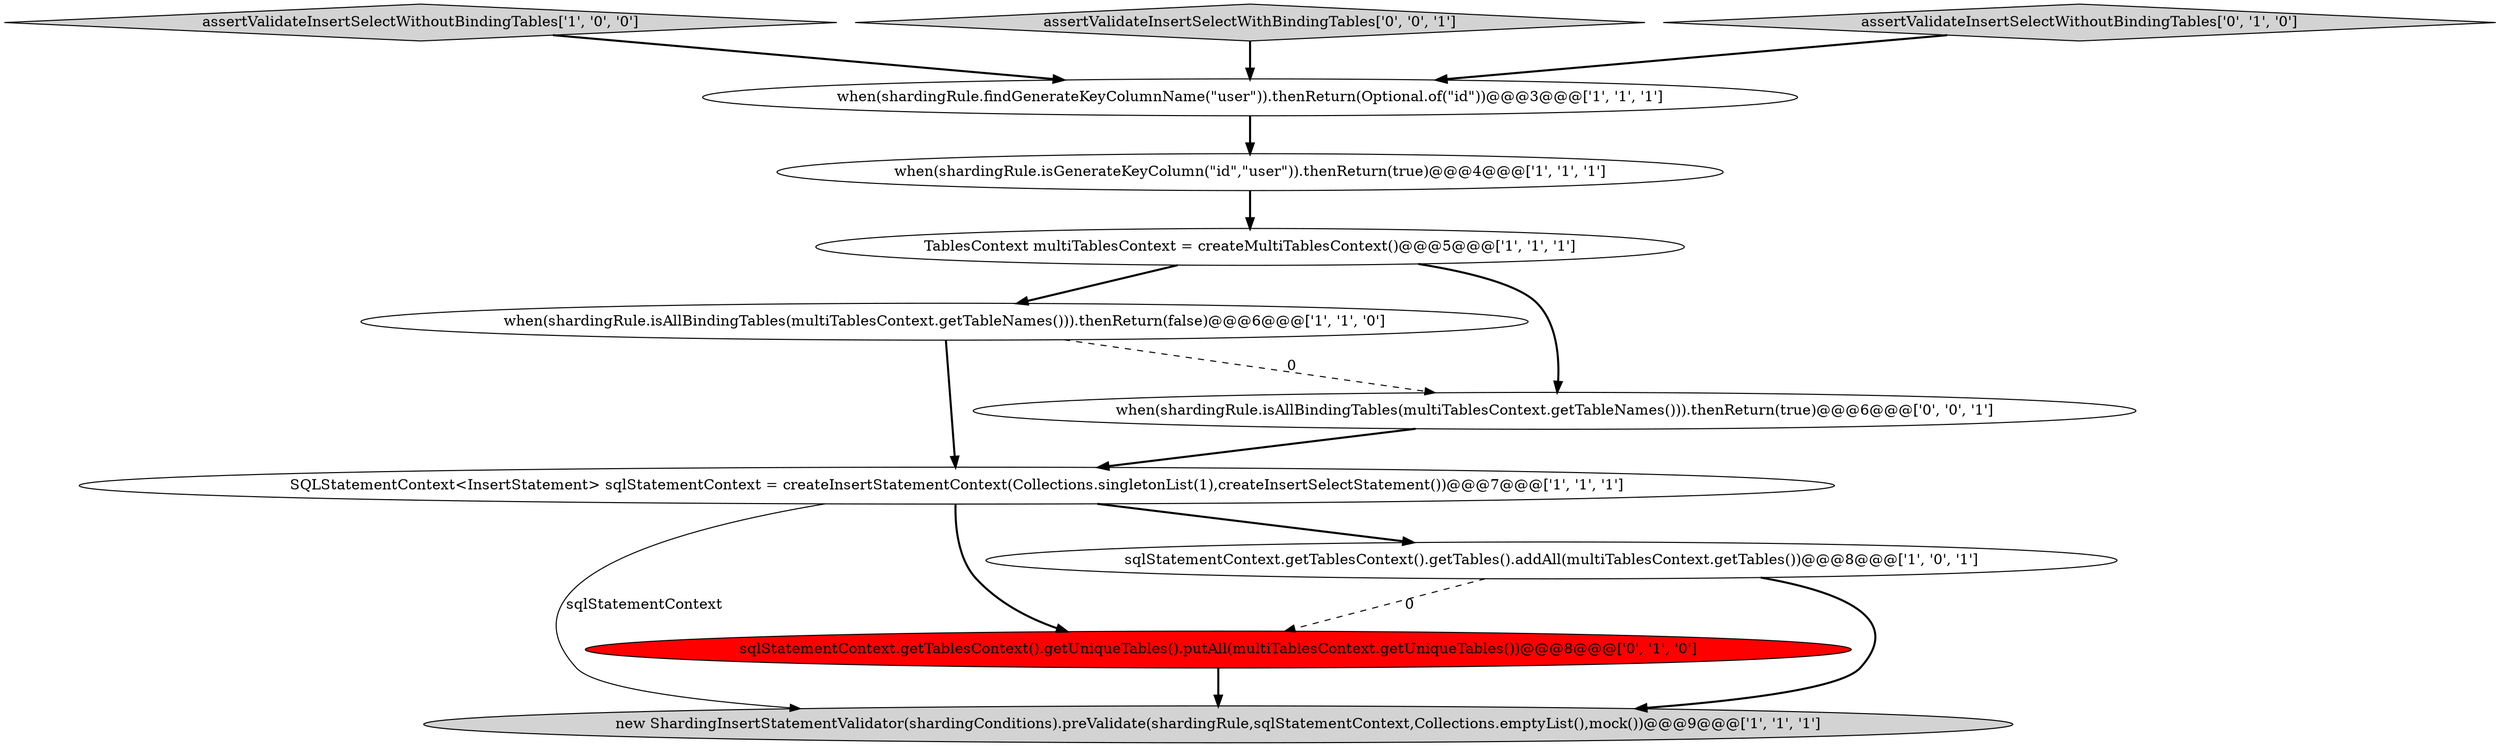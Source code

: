 digraph {
6 [style = filled, label = "assertValidateInsertSelectWithoutBindingTables['1', '0', '0']", fillcolor = lightgray, shape = diamond image = "AAA0AAABBB1BBB"];
10 [style = filled, label = "assertValidateInsertSelectWithBindingTables['0', '0', '1']", fillcolor = lightgray, shape = diamond image = "AAA0AAABBB3BBB"];
7 [style = filled, label = "when(shardingRule.findGenerateKeyColumnName(\"user\")).thenReturn(Optional.of(\"id\"))@@@3@@@['1', '1', '1']", fillcolor = white, shape = ellipse image = "AAA0AAABBB1BBB"];
8 [style = filled, label = "sqlStatementContext.getTablesContext().getUniqueTables().putAll(multiTablesContext.getUniqueTables())@@@8@@@['0', '1', '0']", fillcolor = red, shape = ellipse image = "AAA1AAABBB2BBB"];
1 [style = filled, label = "new ShardingInsertStatementValidator(shardingConditions).preValidate(shardingRule,sqlStatementContext,Collections.emptyList(),mock())@@@9@@@['1', '1', '1']", fillcolor = lightgray, shape = ellipse image = "AAA0AAABBB1BBB"];
2 [style = filled, label = "sqlStatementContext.getTablesContext().getTables().addAll(multiTablesContext.getTables())@@@8@@@['1', '0', '1']", fillcolor = white, shape = ellipse image = "AAA0AAABBB1BBB"];
9 [style = filled, label = "assertValidateInsertSelectWithoutBindingTables['0', '1', '0']", fillcolor = lightgray, shape = diamond image = "AAA0AAABBB2BBB"];
3 [style = filled, label = "when(shardingRule.isGenerateKeyColumn(\"id\",\"user\")).thenReturn(true)@@@4@@@['1', '1', '1']", fillcolor = white, shape = ellipse image = "AAA0AAABBB1BBB"];
5 [style = filled, label = "when(shardingRule.isAllBindingTables(multiTablesContext.getTableNames())).thenReturn(false)@@@6@@@['1', '1', '0']", fillcolor = white, shape = ellipse image = "AAA0AAABBB1BBB"];
11 [style = filled, label = "when(shardingRule.isAllBindingTables(multiTablesContext.getTableNames())).thenReturn(true)@@@6@@@['0', '0', '1']", fillcolor = white, shape = ellipse image = "AAA0AAABBB3BBB"];
4 [style = filled, label = "SQLStatementContext<InsertStatement> sqlStatementContext = createInsertStatementContext(Collections.singletonList(1),createInsertSelectStatement())@@@7@@@['1', '1', '1']", fillcolor = white, shape = ellipse image = "AAA0AAABBB1BBB"];
0 [style = filled, label = "TablesContext multiTablesContext = createMultiTablesContext()@@@5@@@['1', '1', '1']", fillcolor = white, shape = ellipse image = "AAA0AAABBB1BBB"];
8->1 [style = bold, label=""];
4->8 [style = bold, label=""];
0->11 [style = bold, label=""];
11->4 [style = bold, label=""];
5->4 [style = bold, label=""];
4->2 [style = bold, label=""];
6->7 [style = bold, label=""];
5->11 [style = dashed, label="0"];
9->7 [style = bold, label=""];
2->8 [style = dashed, label="0"];
10->7 [style = bold, label=""];
2->1 [style = bold, label=""];
7->3 [style = bold, label=""];
3->0 [style = bold, label=""];
0->5 [style = bold, label=""];
4->1 [style = solid, label="sqlStatementContext"];
}
